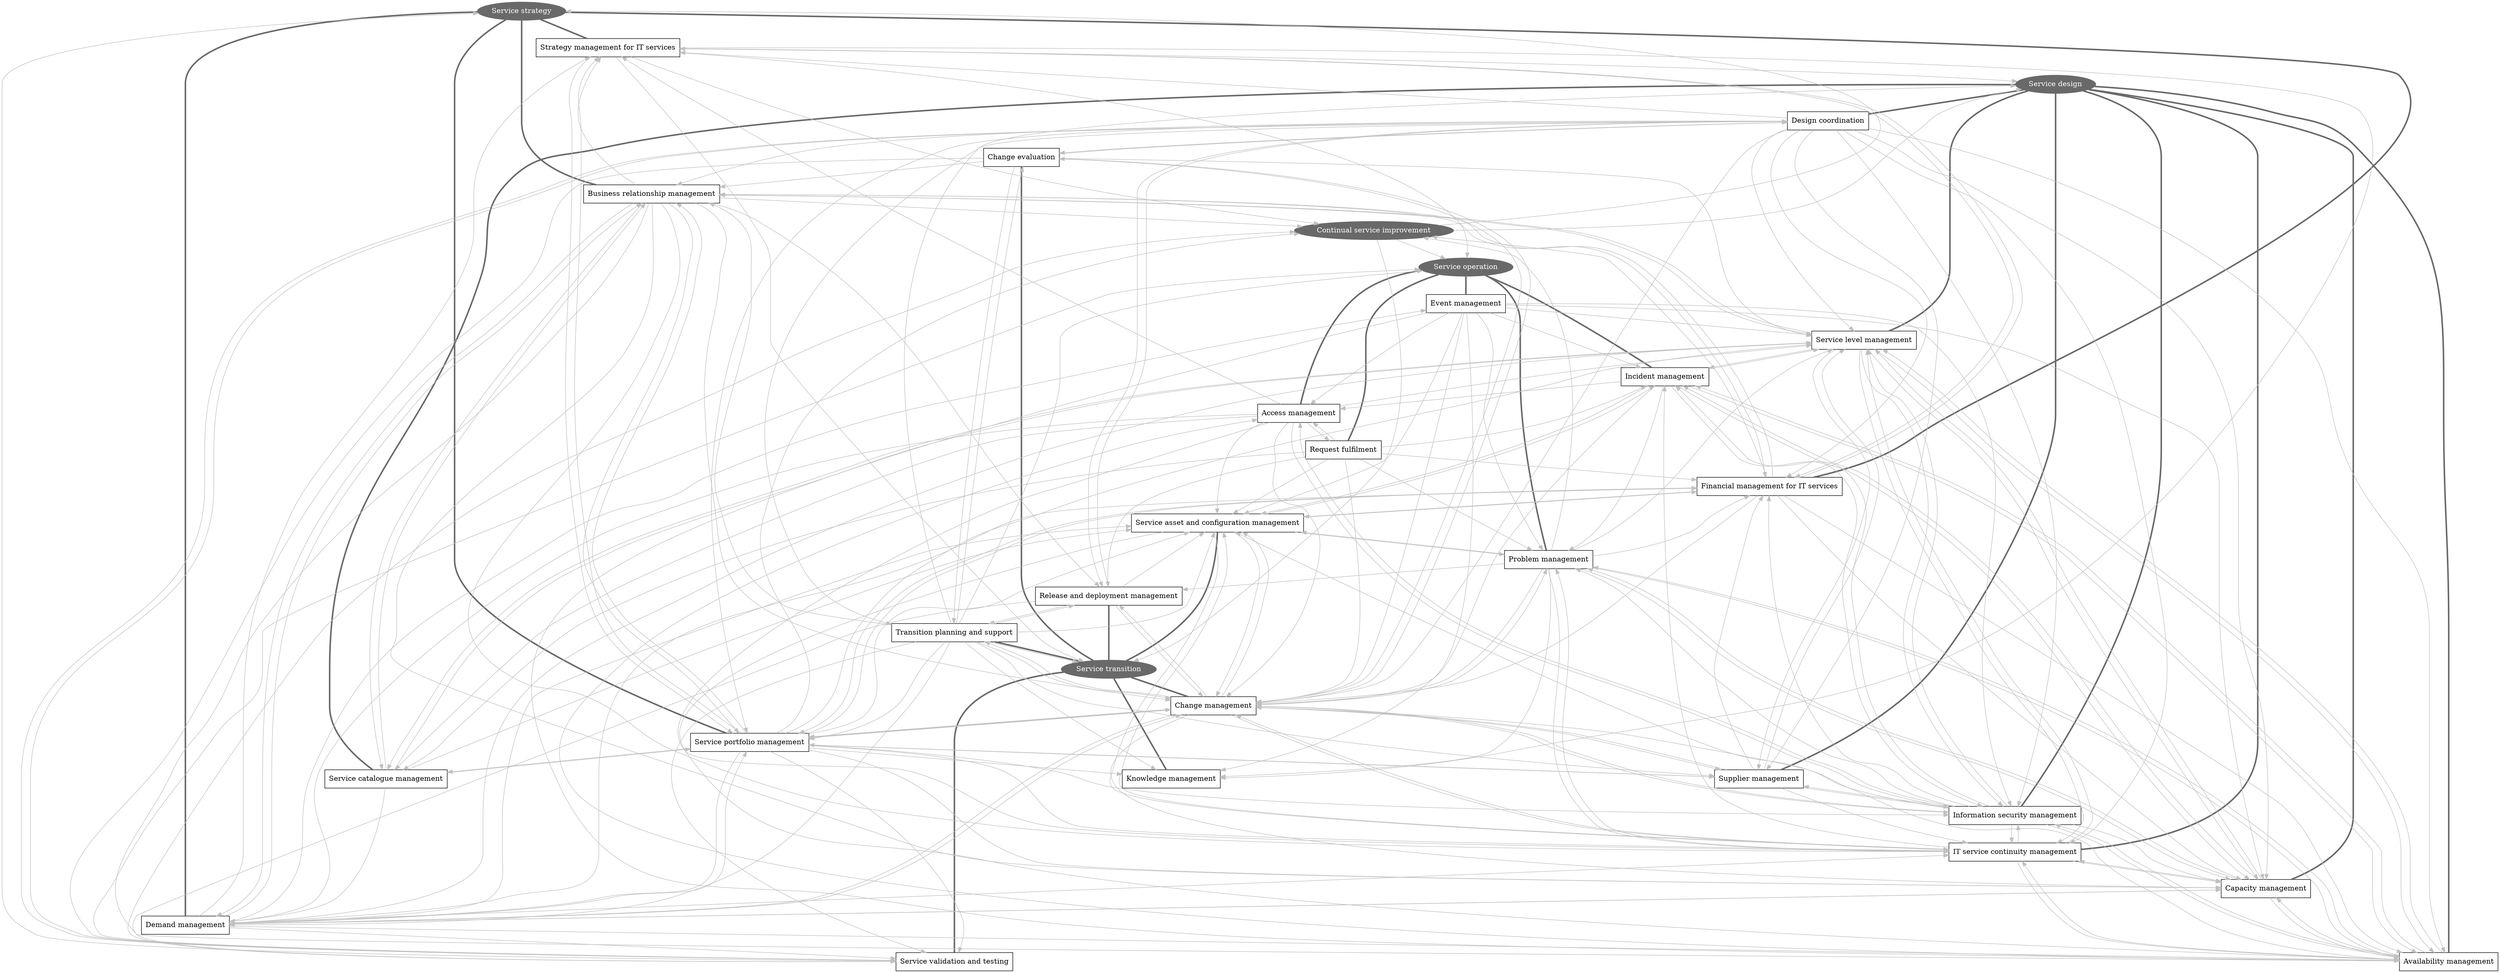 digraph G {

overlap=false;
splines=true;

// COPY ALL

// Service Lifecycle
node [shape="ellipse",color=dimgrey,fontcolor=white,style=filled];
ss_stage [label="Service strategy", pos="0,0"];
sd_stage [label="Service design", pos="5,0"];
st_stage [label="Service transition", pos="0,5"];
so_stage [label="Service operation", pos="5,5"];
csi_stage [label="Continual service improvement", pos="2.5,2.5"];

node [shape="rectangle",color=black,fontcolor=black,style=""];
edge [color=dimgrey, len=1, weight=100, arrowhead="none", penwidth=3];

// Service Strategy
ss_sm [label="Strategy management for IT services"];
ss_spm [label="Service portfolio management"];
ss_fm [label="Financial management for IT services"];
ss_dm [label="Demand management"];
ss_brm [label="Business relationship management"];
ss_stage -> ss_sm;
ss_stage -> ss_spm;
ss_stage -> ss_fm;
ss_stage -> ss_dm;
ss_stage -> ss_brm;

// Service Design
sd_dc [label="Design coordination"];
sd_scm [label="Service catalogue management"];
sd_slm [label="Service level management"];
sd_am [label="Availability management"];
sd_CapM [label="Capacity management"];
sd_ConM [label="IT service continuity management"];
sd_ISecM [label="Information security management"];
sd_SupM [label="Supplier management"];
sd_stage -> sd_dc;
sd_stage -> sd_scm;
sd_stage -> sd_slm;
sd_stage -> sd_am;
sd_stage -> sd_CapM;
sd_stage -> sd_ConM;
sd_stage -> sd_ISecM;
sd_stage -> sd_SupM;

// Service Transition
st_tps [label="Transition planning and support"];
st_cm [label="Change management"];
st_sacm [label="Service asset and configuration management"];
st_rdm [label="Release and deployment management"];
st_svt [label="Service validation and testing"];
st_ce [label="Change evaluation"];
st_km [label="Knowledge management"];
st_stage -> st_tps;
st_stage -> st_cm;
st_stage -> st_sacm;
st_stage -> st_rdm;
st_stage -> st_svt;
st_stage -> st_ce;
st_stage -> st_km;

// Service Operation
so_em [label="Event management"];
so_im [label="Incident management"];
so_rf [label="Request fulfilment"];
so_pm [label="Problem management"];
so_am [label="Access management"];
so_stage -> so_em;
so_stage -> so_im;
so_stage -> so_rf;
so_stage -> so_pm;
so_stage -> so_am;

// Continual Service Improvement
// NONE!


edge [style=solid, arrowhead="normal", penwidth=1];
edge [color=gray, len=4, weight=1];

// END COPY ALL

// Service Strategy
ss_sm -> ss_spm;
ss_sm -> ss_fm;
ss_sm -> sd_stage;
ss_sm -> st_stage;
ss_sm -> st_km;
ss_sm -> so_stage;
ss_sm -> csi_stage;

ss_spm -> sd_scm;
ss_spm -> ss_sm;
ss_spm -> ss_fm;
ss_spm -> ss_dm;
ss_spm -> ss_brm;
ss_spm -> sd_slm;
ss_spm -> sd_CapM;
ss_spm -> sd_ConM;
ss_spm -> sd_ISecM;
ss_spm -> sd_SupM;
ss_spm -> st_cm;
ss_spm -> st_sacm;
ss_spm -> st_svt;
ss_spm -> st_km;
ss_spm -> csi_stage;

ss_fm -> ss_sm;
ss_fm -> ss_spm;
ss_fm -> ss_brm;
ss_fm -> sd_CapM;
ss_fm -> sd_am;
ss_fm -> st_cm;
ss_fm -> st_sacm;
ss_fm -> csi_stage;

ss_dm -> ss_sm;
ss_dm -> ss_spm;
ss_dm -> ss_fm;
ss_dm -> ss_brm;
ss_dm -> sd_slm;
ss_dm -> sd_CapM;
ss_dm -> sd_am;
ss_dm -> sd_ConM;
ss_dm -> st_cm;
ss_dm -> st_sacm;
ss_dm -> st_svt;
ss_dm -> so_em;

ss_brm -> ss_sm;
ss_brm -> ss_spm;
ss_brm -> ss_fm;
ss_brm -> ss_dm;
ss_brm -> sd_slm;
ss_brm -> sd_scm;
ss_brm -> sd_CapM;
ss_brm -> sd_am;
ss_brm -> sd_ConM;
ss_brm -> st_cm;
ss_brm -> st_rdm;
ss_brm -> csi_stage;


//ss_brm [label="Business relationship management"];


// Service Design
sd_dc -> ss_spm;
sd_dc -> st_cm;
sd_dc -> ss_fm;
sd_dc -> ss_brm;
sd_dc -> st_tps;
sd_dc -> ss_sm;
sd_dc -> st_rdm;
sd_dc -> st_svt;
sd_dc -> st_ce;
sd_dc -> sd_slm;
sd_dc -> sd_am;
sd_dc -> sd_CapM;
sd_dc -> sd_ConM;
sd_dc -> sd_ISecM;
sd_dc -> sd_SupM;

sd_scm -> ss_spm;
sd_scm -> ss_brm;
sd_scm -> st_sacm;
sd_scm -> sd_slm;
sd_scm -> ss_dm;

sd_slm -> ss_brm;
sd_slm -> sd_scm;
sd_slm -> so_im;
sd_slm -> sd_SupM;
sd_slm -> sd_am;
sd_slm -> sd_CapM;
sd_slm -> sd_ConM;
sd_slm -> sd_ISecM;

sd_am -> sd_slm;
sd_am -> so_im;
sd_am -> so_pm;
sd_am -> sd_CapM;
sd_am -> st_cm;
sd_am -> sd_ConM;
sd_am -> sd_ISecM;
sd_am -> so_am;

sd_CapM -> sd_am;
sd_CapM -> sd_slm;
sd_CapM -> sd_ConM;
sd_CapM -> so_im;
sd_CapM -> so_pm;
sd_CapM -> ss_dm;

sd_ConM -> st_cm;
sd_ConM -> so_im;
sd_ConM -> so_pm;
sd_ConM -> sd_am;
sd_ConM -> sd_slm;
sd_ConM -> sd_CapM;
sd_ConM -> st_sacm;
sd_ConM -> sd_ISecM;

sd_ISecM -> sd_slm;
sd_ISecM -> so_am;
sd_ISecM -> st_cm;
sd_ISecM -> so_im;
sd_ISecM -> so_pm;
sd_ISecM -> sd_ConM;
sd_ISecM -> st_sacm;
sd_ISecM -> sd_am;
sd_ISecM -> sd_CapM;
sd_ISecM -> ss_fm;
sd_ISecM -> sd_SupM;

sd_SupM -> sd_slm;
sd_SupM -> st_cm;
sd_SupM -> sd_ISecM;
sd_SupM -> ss_fm;
sd_SupM -> ss_spm;
sd_SupM -> sd_ConM;




// Service Transition
st_tps -> ss_dm;
st_tps -> ss_spm;
st_tps -> ss_brm;
st_tps -> sd_stage;
st_tps -> sd_SupM;
st_tps -> st_cm;
st_tps -> st_sacm;
st_tps -> st_rdm;
st_tps -> st_svt;
st_tps -> st_ce;
st_tps -> st_km;
st_tps -> so_stage;
st_tps -> st_stage [len=1];

st_cm -> st_tps;
st_cm -> st_rdm;
st_cm -> sd_SupM;
st_cm -> st_ce;
st_cm -> ss_spm;
st_cm -> st_sacm;
st_cm -> so_pm;
st_cm -> sd_ConM;
st_cm -> sd_ISecM;
st_cm -> sd_CapM;
st_cm -> ss_dm;
st_cm -> ss_spm;
// with suppliers

st_sacm -> st_cm;
st_sacm -> ss_fm;
st_sacm -> sd_ConM;
st_sacm -> so_im;
st_sacm -> so_pm;
st_sacm -> sd_am;

st_rdm -> sd_dc;
st_rdm -> st_tps;
st_rdm -> st_cm;
st_rdm -> st_sacm;
st_rdm -> st_svt;

st_svt -> sd_dc;
st_svt -> csi_stage;
st_svt -> so_stage;
st_svt -> ss_stage;

st_ce -> st_tps;
st_ce -> st_cm;
st_ce -> sd_dc;
st_ce -> sd_slm;
st_ce -> ss_brm;
st_ce -> st_svt;

// st_km: Alle




// Service Operation
so_em -> sd_slm;
so_em -> sd_ISecM;
so_em -> sd_CapM;
so_em -> sd_am;
so_em -> st_sacm;
so_em -> st_km;
so_em -> st_cm;
so_em -> so_im;
so_em -> so_pm;
so_em -> so_am;

so_im -> sd_slm;
so_im -> sd_ISecM;
so_im -> sd_CapM;
so_im -> sd_am;
so_im -> st_sacm;
so_im -> st_cm;
so_im -> so_pm;
so_im -> so_am;

so_rf -> ss_fm;
so_rf -> sd_scm;
so_rf -> st_rdm;
so_rf -> st_sacm;
so_rf -> st_cm;
so_rf -> so_im;
so_rf -> so_pm;
so_rf -> so_am;

so_pm -> ss_fm;
so_pm -> sd_am;
so_pm -> sd_CapM;
so_pm -> sd_ConM;
so_pm -> sd_slm;
so_pm -> st_cm;
so_pm -> st_sacm;
so_pm -> st_rdm;
so_pm -> st_km;
so_pm -> csi_stage;

so_am -> ss_dm;
so_am -> ss_sm;
so_am -> sd_ISecM;
so_am -> sd_scm;
so_am -> sd_ConM;
so_am -> sd_slm;
so_am -> st_cm;
so_am -> st_sacm;
so_am -> so_rf;




edge [len=3, weight=1];
// Continual Service improvement
csi_stage -> ss_stage;
csi_stage -> sd_stage;
csi_stage -> st_stage;
csi_stage -> so_stage;
}